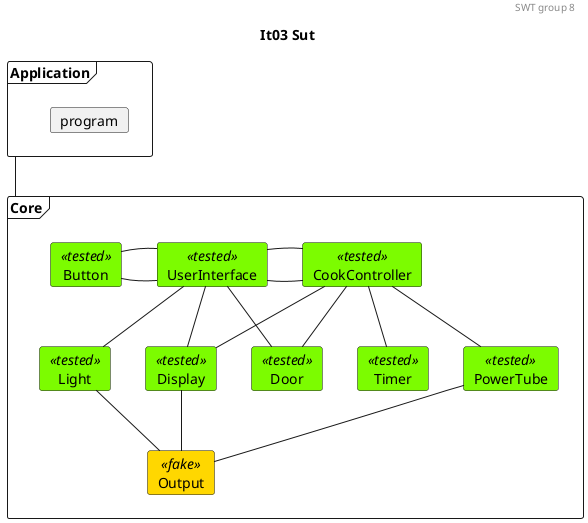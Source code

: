 @startuml

'Testing colors:
skinparam card{
    backgroundColor<<tested>> lawngreen
    backgroundColor<<sut>> salmon
    backgroundColor<<test>> salmon
    backgroundColor<<fake>> gold
}

header SWT group 8
title It03 Sut

frame Application{
    card program
}

frame Core{
    card UserInterface<<tested>>
    card CookController<<tested>>

    card Door<<tested>>
    card Light<<tested>>
    card Timer<<tested>>
    card PowerTube<<tested>>
    card Display<<tested>>
    card Output<<fake>>
    card Button<<tested>>
}

'Relations projects
' 0. to 1.
Application -- Core

'Relations CookController:
'1.
CookController - UserInterface
'1. to 2.
CookController -- Door
CookController -- Timer
CookController -- PowerTube
CookController -- Display

'Relations UserInterface:
'1.
UserInterface - CookController
Button - UserInterface 
UserInterface - Button

'1. to 2.
UserInterface -- Light
UserInterface -- Door
UserInterface -- Display

' Relations 2. to 3.
Light -- Output
Display -- Output
PowerTube -- Output



@enduml